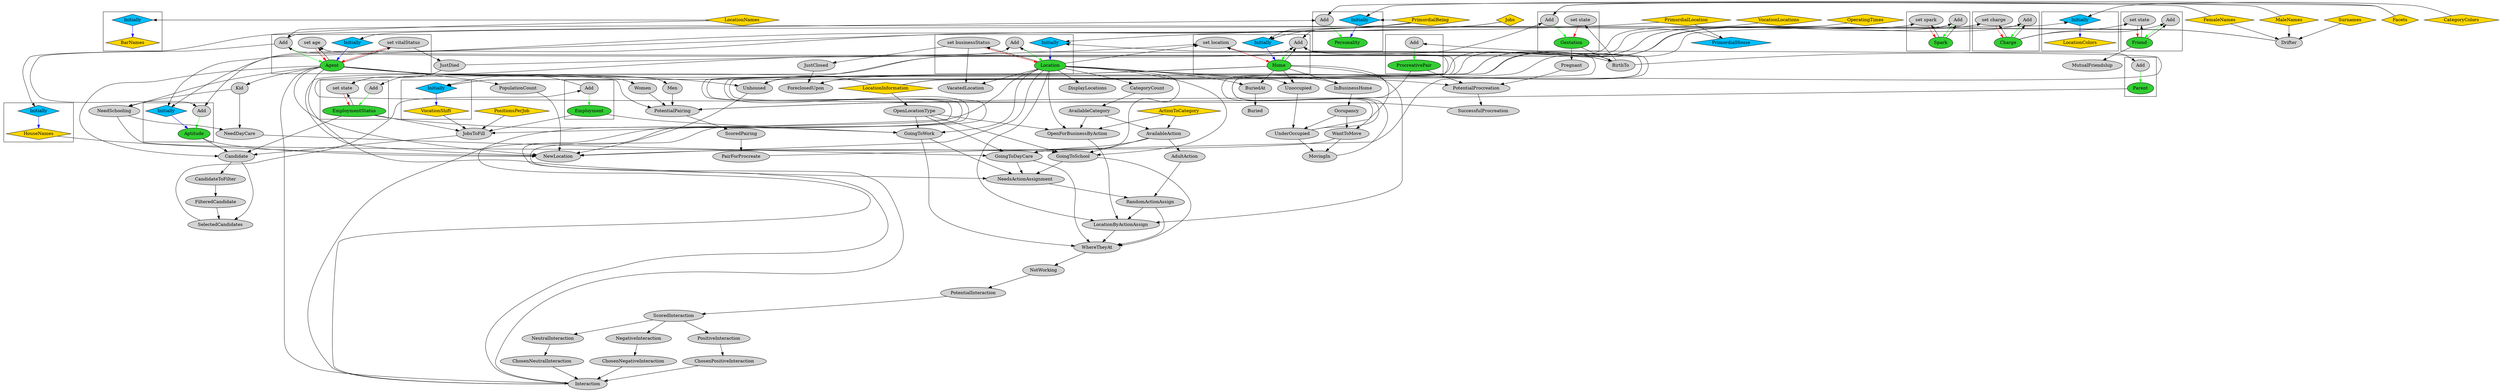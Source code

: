 digraph {
node [ style="filled"]
subgraph "cluster_BarNames"{
v4 [ label = "BarNames" fillcolor="gold" shape="diamond"];
v5 [ label = "Initially" fillcolor="deepskyblue" shape="diamond"];
}
subgraph "cluster_HouseNames"{
v6 [ label = "HouseNames" fillcolor="gold" shape="diamond"];
v7 [ label = "Initially" fillcolor="deepskyblue" shape="diamond"];
}
subgraph "cluster_VocationShift"{
v15 [ label = "VocationShift" fillcolor="gold" shape="diamond"];
v16 [ label = "Initially" fillcolor="deepskyblue" shape="diamond"];
}
subgraph "cluster_LocationColors"{
v20 [ label = "LocationColors" fillcolor="gold" shape="diamond"];
v21 [ label = "Initially" fillcolor="deepskyblue" shape="diamond"];
}
subgraph "cluster_Agent"{
v22 [ label = "Agent" fillcolor="limegreen"];
v23 [ label = "Add"];
v41 [ label = "Initially" fillcolor="deepskyblue" shape="diamond"];
v42 [ label = "set vitalStatus"];
v43 [ label = "set age"];
}
subgraph "cluster_Personality"{
v44 [ label = "Personality" fillcolor="limegreen"];
v45 [ label = "Add"];
v46 [ label = "Initially" fillcolor="deepskyblue" shape="diamond"];
}
subgraph "cluster_Aptitude"{
v47 [ label = "Aptitude" fillcolor="limegreen"];
v48 [ label = "Add"];
v49 [ label = "Initially" fillcolor="deepskyblue" shape="diamond"];
}
subgraph "cluster_Friend"{
v113 [ label = "Friend" fillcolor="limegreen"];
v114 [ label = "Add"];
v115 [ label = "set state"];
}
subgraph "cluster_ProcreativePair"{
v31 [ label = "ProcreativePair" fillcolor="limegreen"];
v32 [ label = "Add"];
}
subgraph "cluster_Gestation"{
v26 [ label = "Gestation" fillcolor="limegreen"];
v27 [ label = "Add"];
v40 [ label = "set state"];
}
subgraph "cluster_Parent"{
v38 [ label = "Parent" fillcolor="limegreen"];
v39 [ label = "Add"];
}
subgraph "cluster_Location"{
v65 [ label = "Location" fillcolor="limegreen"];
v66 [ label = "Add"];
v81 [ label = "set businessStatus"];
v83 [ label = "Initially" fillcolor="deepskyblue" shape="diamond"];
}
subgraph "cluster_Home"{
v69 [ label = "Home" fillcolor="limegreen"];
v70 [ label = "Add"];
v76 [ label = "Initially" fillcolor="deepskyblue" shape="diamond"];
v78 [ label = "set location"];
}
subgraph "cluster_EmploymentStatus"{
v90 [ label = "EmploymentStatus" fillcolor="limegreen"];
v91 [ label = "Add"];
v99 [ label = "set state"];
}
subgraph "cluster_Employment"{
v92 [ label = "Add"];
v98 [ label = "Employment" fillcolor="limegreen"];
}
subgraph "cluster_Spark"{
v52 [ label = "Spark" fillcolor="limegreen"];
v53 [ label = "Add"];
v109 [ label = "set spark"];
}
subgraph "cluster_Charge"{
v110 [ label = "Charge" fillcolor="limegreen"];
v111 [ label = "Add"];
v112 [ label = "set charge"];
}
v0 [ label = "FemaleNames" fillcolor="gold" shape="diamond"];
v1 [ label = "MaleNames" fillcolor="gold" shape="diamond"];
v2 [ label = "Surnames" fillcolor="gold" shape="diamond"];
v3 [ label = "LocationNames" fillcolor="gold" shape="diamond"];
v8 [ label = "Facets" fillcolor="gold" shape="diamond"];
v9 [ label = "Jobs" fillcolor="gold" shape="diamond"];
v10 [ label = "PrimordialBeing" fillcolor="gold" shape="diamond"];
v11 [ label = "PrimordialLocation" fillcolor="gold" shape="diamond"];
v12 [ label = "LocationInformation" fillcolor="gold" shape="diamond"];
v13 [ label = "VocationLocations" fillcolor="gold" shape="diamond"];
v14 [ label = "OperatingTimes" fillcolor="gold" shape="diamond"];
v17 [ label = "PositionsPerJob" fillcolor="gold" shape="diamond"];
v18 [ label = "ActionToCategory" fillcolor="gold" shape="diamond"];
v19 [ label = "CategoryColors" fillcolor="gold" shape="diamond"];
v24 [ label = "Drifter"];
v25 [ label = "BirthTo"];
v28 [ label = "SuccessfulProcreation"];
v29 [ label = "PotentialProcreation"];
v30 [ label = "Pregnant"];
v33 [ label = "PairForProcreate"];
v34 [ label = "ScoredPairing"];
v35 [ label = "PotentialPairing"];
v36 [ label = "Women"];
v37 [ label = "Men"];
v50 [ label = "PopulationCount"];
v51 [ label = "JustDied"];
v54 [ label = "Interaction"];
v55 [ label = "ChosenPositiveInteraction"];
v56 [ label = "PositiveInteraction"];
v57 [ label = "ScoredInteraction"];
v58 [ label = "PotentialInteraction"];
v59 [ label = "NotWorking"];
v60 [ label = "WhereTheyAt"];
v61 [ label = "GoingToSchool"];
v62 [ label = "AvailableAction"];
v63 [ label = "AvailableCategory"];
v64 [ label = "CategoryCount"];
v67 [ label = "NewLocation"];
v68 [ label = "WantToMove"];
v71 [ label = "UnderOccupied"];
v72 [ label = "Occupancy"];
v73 [ label = "InBusinessHome"];
v74 [ label = "Unoccupied"];
v75 [ label = "Unhoused"];
v77 [ label = "PrimordialHouse" fillcolor="deepskyblue" shape="diamond"];
v79 [ label = "ForeclosedUpon"];
v80 [ label = "JustClosed"];
v82 [ label = "MovingIn"];
v84 [ label = "OpenLocationType"];
v85 [ label = "NeedSchooling"];
v86 [ label = "Kid"];
v87 [ label = "GoingToDayCare"];
v88 [ label = "NeedDayCare"];
v89 [ label = "GoingToWork"];
v93 [ label = "SelectedCandidates"];
v94 [ label = "FilteredCandidate"];
v95 [ label = "CandidateToFilter"];
v96 [ label = "Candidate"];
v97 [ label = "JobsToFill"];
v100 [ label = "RandomActionAssign"];
v101 [ label = "AdultAction"];
v102 [ label = "NeedsActionAssignment"];
v103 [ label = "LocationByActionAssign"];
v104 [ label = "OpenForBusinessByAction"];
v105 [ label = "ChosenNeutralInteraction"];
v106 [ label = "NeutralInteraction"];
v107 [ label = "ChosenNegativeInteraction"];
v108 [ label = "NegativeInteraction"];
v116 [ label = "MutualFriendship"];
v117 [ label = "VacatedLocation"];
v118 [ label = "DisplayLocations"];
v119 [ label = "BuriedAt"];
v120 [ label = "Buried"];
v5 -> v4 [ color="blue" ]
v3 -> v5 [ constraint="false" ]
v7 -> v6 [ color="blue" ]
v3 -> v7 [ constraint="false" ]
v16 -> v15 [ color="blue" ]
v13 -> v16 [ constraint="false" ]
v12 -> v16 [ constraint="false" ]
v14 -> v16 [ constraint="false" ]
v21 -> v20 [ color="blue" ]
v12 -> v21 [ constraint="false" ]
v19 -> v21 [ constraint="false" ]
v23 -> v22 [ color="green" ]
v24 -> v23 [ constraint="false" ]
v2 -> v24
v1 -> v24
v0 -> v24
v25 -> v23 [ constraint="false" ]
v26 -> v25
v27 -> v26 [ color="green" ]
v28 -> v27 [ constraint="false" ]
v29 -> v28
v30 -> v29
v26 -> v30
v31 -> v29
v32 -> v31 [ color="green" ]
v33 -> v32 [ constraint="false" ]
v34 -> v33
v35 -> v34
v31 -> v35
v36 -> v35
v22 -> v36
v37 -> v35
v22 -> v37
v22 -> v35
v38 -> v35
v39 -> v38 [ color="green" ]
v25 -> v39 [ constraint="false" ]
v22 -> v29
v1 -> v27 [ constraint="false" ]
v0 -> v27 [ constraint="false" ]
v40 -> v26 [ color="red" ]
v25 -> v40 [ constraint="false" ]
v41 -> v22 [ color="blue" ]
v10 -> v41 [ constraint="false" ]
v42 -> v22 [ color="red" ]
v22 -> v42 [ constraint="false" ]
v43 -> v22 [ color="red" ]
v25 -> v43 [ constraint="false" ]
v22 -> v43 [ constraint="false" ]
v45 -> v44 [ color="green" ]
v23 -> v45 [ constraint="false" ]
v8 -> v45 [ constraint="false" ]
v46 -> v44 [ color="blue" ]
v10 -> v46 [ constraint="false" ]
v8 -> v46 [ constraint="false" ]
v48 -> v47 [ color="green" ]
v23 -> v48 [ constraint="false" ]
v9 -> v48 [ constraint="false" ]
v49 -> v47 [ color="blue" ]
v10 -> v49 [ constraint="false" ]
v9 -> v49 [ constraint="false" ]
v22 -> v50
v42 -> v51
v53 -> v52 [ color="green" ]
v52 -> v53 [ constraint="false" ]
v54 -> v53 [ constraint="false" ]
v55 -> v54
v56 -> v55
v57 -> v56
v58 -> v57
v59 -> v58
v60 -> v59
v61 -> v60
v62 -> v61
v18 -> v62
v63 -> v62
v64 -> v63
v65 -> v64
v66 -> v65 [ color="green" ]
v67 -> v66 [ constraint="false" ]
v65 -> v67
v68 -> v67
v69 -> v68
v70 -> v69 [ color="green" ]
v25 -> v70 [ constraint="false" ]
v69 -> v70 [ constraint="false" ]
v71 -> v70 [ constraint="false" ]
v72 -> v71
v73 -> v72
v65 -> v73
v69 -> v73
v74 -> v71
v69 -> v74
v65 -> v74
v24 -> v70 [ constraint="false" ]
v75 -> v70 [ constraint="false" ]
v69 -> v75
v22 -> v75
v76 -> v69 [ color="blue" ]
v77 -> v76 [ constraint="false" ]
v11 -> v77
v10 -> v76 [ constraint="false" ]
v78 -> v69 [ color="red" ]
v51 -> v78 [ constraint="false" ]
v65 -> v78 [ constraint="false" ]
v71 -> v78 [ constraint="false" ]
v79 -> v78 [ constraint="false" ]
v69 -> v79
v80 -> v79
v81 -> v80
v65 -> v81 [ constraint="false" ]
v82 -> v78 [ constraint="false" ]
v68 -> v82
v71 -> v82
v72 -> v68
v6 -> v67
v75 -> v67
v47 -> v67
v22 -> v67
v50 -> v67
v12 -> v66 [ constraint="false" ]
v83 -> v65 [ color="blue" ]
v11 -> v83 [ constraint="false" ]
v12 -> v83 [ constraint="false" ]
v81 -> v65 [ color="red" ]
v84 -> v61
v12 -> v84
v65 -> v61
v85 -> v61
v86 -> v85
v22 -> v86
v22 -> v85
v87 -> v60
v62 -> v87
v84 -> v87
v65 -> v87
v88 -> v87
v85 -> v88
v86 -> v88
v89 -> v60
v84 -> v89
v65 -> v89
v90 -> v89
v91 -> v90 [ color="green" ]
v92 -> v91 [ constraint="false" ]
v93 -> v92 [ constraint="false" ]
v94 -> v93
v95 -> v94
v96 -> v95
v97 -> v96
v65 -> v97
v15 -> v97
v17 -> v97
v98 -> v97
v92 -> v98 [ color="green" ]
v90 -> v97
v22 -> v96
v90 -> v96
v47 -> v96
v96 -> v93
v99 -> v90 [ color="red" ]
v51 -> v99 [ constraint="false" ]
v90 -> v99 [ constraint="false" ]
v98 -> v89
v100 -> v60
v101 -> v100
v62 -> v101
v102 -> v100
v89 -> v102
v87 -> v102
v61 -> v102
v22 -> v102
v103 -> v60
v100 -> v103
v69 -> v103
v104 -> v103
v18 -> v104
v63 -> v104
v84 -> v104
v65 -> v104
v65 -> v103
v22 -> v54
v105 -> v54
v106 -> v105
v57 -> v106
v107 -> v54
v108 -> v107
v57 -> v108
v109 -> v52 [ color="red" ]
v54 -> v109 [ constraint="false" ]
v52 -> v109 [ constraint="false" ]
v111 -> v110 [ color="green" ]
v110 -> v111 [ constraint="false" ]
v54 -> v111 [ constraint="false" ]
v112 -> v110 [ color="red" ]
v54 -> v112 [ constraint="false" ]
v110 -> v112 [ constraint="false" ]
v114 -> v113 [ color="green" ]
v113 -> v114 [ constraint="false" ]
v110 -> v114 [ constraint="false" ]
v115 -> v113 [ color="red" ]
v110 -> v115 [ constraint="false" ]
v113 -> v115 [ constraint="false" ]
v113 -> v116
v81 -> v117
v65 -> v117
v65 -> v118
v65 -> v119
v69 -> v119
v119 -> v120
}
